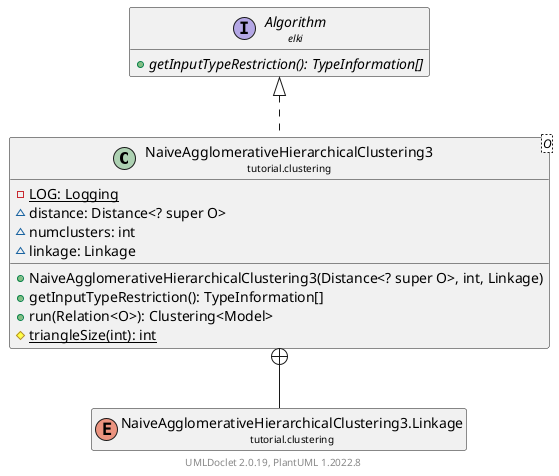 @startuml
    remove .*\.(Instance|Par|Parameterizer|Factory)$
    set namespaceSeparator none
    hide empty fields
    hide empty methods

    class "<size:14>NaiveAgglomerativeHierarchicalClustering3\n<size:10>tutorial.clustering" as tutorial.clustering.NaiveAgglomerativeHierarchicalClustering3<O> [[NaiveAgglomerativeHierarchicalClustering3.html]] {
        {static} -LOG: Logging
        ~distance: Distance<? super O>
        ~numclusters: int
        ~linkage: Linkage
        +NaiveAgglomerativeHierarchicalClustering3(Distance<? super O>, int, Linkage)
        +getInputTypeRestriction(): TypeInformation[]
        +run(Relation<O>): Clustering<Model>
        {static} #triangleSize(int): int
    }

    interface "<size:14>Algorithm\n<size:10>elki" as elki.Algorithm [[../../elki/Algorithm.html]] {
        {abstract} +getInputTypeRestriction(): TypeInformation[]
    }
    enum "<size:14>NaiveAgglomerativeHierarchicalClustering3.Linkage\n<size:10>tutorial.clustering" as tutorial.clustering.NaiveAgglomerativeHierarchicalClustering3.Linkage [[NaiveAgglomerativeHierarchicalClustering3.Linkage.html]]
    class "<size:14>NaiveAgglomerativeHierarchicalClustering3.Par\n<size:10>tutorial.clustering" as tutorial.clustering.NaiveAgglomerativeHierarchicalClustering3.Par<O>

    elki.Algorithm <|.. tutorial.clustering.NaiveAgglomerativeHierarchicalClustering3
    tutorial.clustering.NaiveAgglomerativeHierarchicalClustering3 +-- tutorial.clustering.NaiveAgglomerativeHierarchicalClustering3.Linkage
    tutorial.clustering.NaiveAgglomerativeHierarchicalClustering3 +-- tutorial.clustering.NaiveAgglomerativeHierarchicalClustering3.Par

    center footer UMLDoclet 2.0.19, PlantUML 1.2022.8
@enduml
